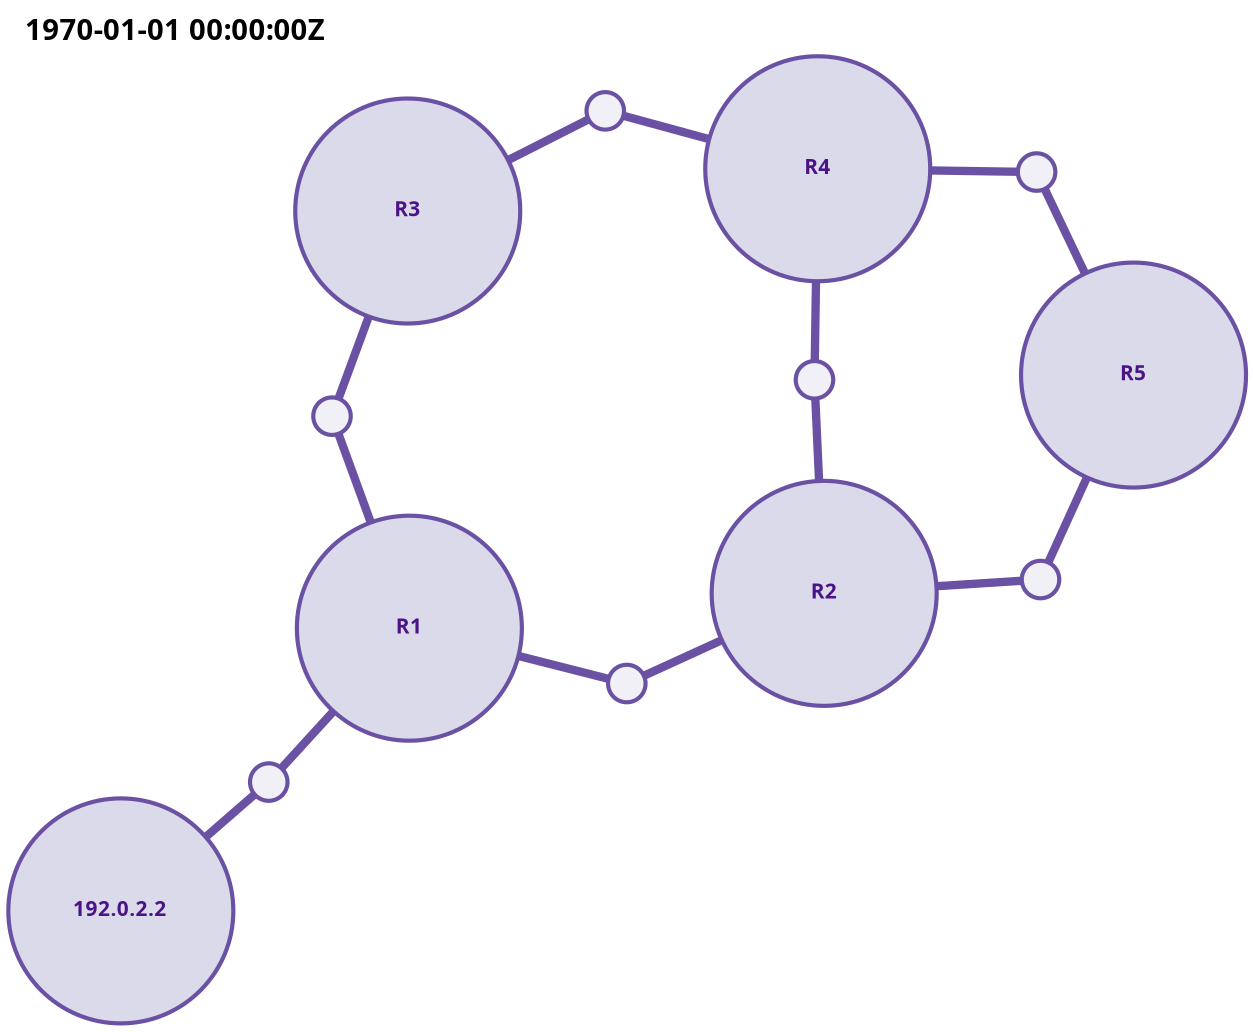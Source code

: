 graph G {
  graph [
    layout="neato"
    overlap=false
    label="1970-01-01 00:00:00Z"
    fontname="sans bold"
    labelloc=t
    labeljust=left
  ];

  node [
    style=filled
    penwidth=2
    colorscheme=purples7
    color=6
    fontname="sans bold"
    fontsize=10
    fontcolor=7
  ];

  edge [
    len=1
    penwidth=4
    colorscheme=purples7
    color=6
    labelfontname="sans bold"
    labelfontsize=8
    labelfontcolor=7
  ];

  // Routers

  "192.0.2.2" [label="192.0.2.2" shape=circle fillcolor=2 width=1.5];
  "198.51.100.1" [label="R1" shape=circle fillcolor=2 width=1.5];
  "198.51.100.2" [label="R2" shape=circle fillcolor=2 width=1.5];
  "198.51.100.3" [label="R3" shape=circle fillcolor=2 width=1.5];
  "198.51.100.4" [label="R4" shape=circle fillcolor=2 width=1.5];
  "198.51.100.5" [label="R5" shape=circle fillcolor=2 width=1.5];


  // Subnets

  "192.0.2.2/31" [label="" shape=circle fillcolor=1 width=0.25];
  "198.51.100.1/32:198.51.100.2/32" [label="" shape=circle fillcolor=1 width=0.25];
  "198.51.100.1/32:198.51.100.3/32" [label="" shape=circle fillcolor=1 width=0.25];
  "198.51.100.2/32:198.51.100.4/32" [label="" shape=circle fillcolor=1 width=0.25];
  "198.51.100.2/32:198.51.100.5/32" [label="" shape=circle fillcolor=1 width=0.25];
  "198.51.100.3/32:198.51.100.4/32" [label="" shape=circle fillcolor=1 width=0.25];
  "198.51.100.4/32:198.51.100.5/32" [label="" shape=circle fillcolor=1 width=0.25];


  // Edges

  "192.0.2.2" -- "192.0.2.2/31";
  "198.51.100.1" -- "192.0.2.2/31";
  "198.51.100.1" -- "198.51.100.1/32:198.51.100.2/32";
  "198.51.100.1" -- "198.51.100.1/32:198.51.100.3/32";
  "198.51.100.2" -- "198.51.100.1/32:198.51.100.2/32";
  "198.51.100.2" -- "198.51.100.2/32:198.51.100.4/32";
  "198.51.100.2" -- "198.51.100.2/32:198.51.100.5/32";
  "198.51.100.3" -- "198.51.100.1/32:198.51.100.3/32";
  "198.51.100.3" -- "198.51.100.3/32:198.51.100.4/32";
  "198.51.100.4" -- "198.51.100.2/32:198.51.100.4/32";
  "198.51.100.4" -- "198.51.100.3/32:198.51.100.4/32";
  "198.51.100.4" -- "198.51.100.4/32:198.51.100.5/32";
  "198.51.100.5" -- "198.51.100.2/32:198.51.100.5/32";
  "198.51.100.5" -- "198.51.100.4/32:198.51.100.5/32";

}
